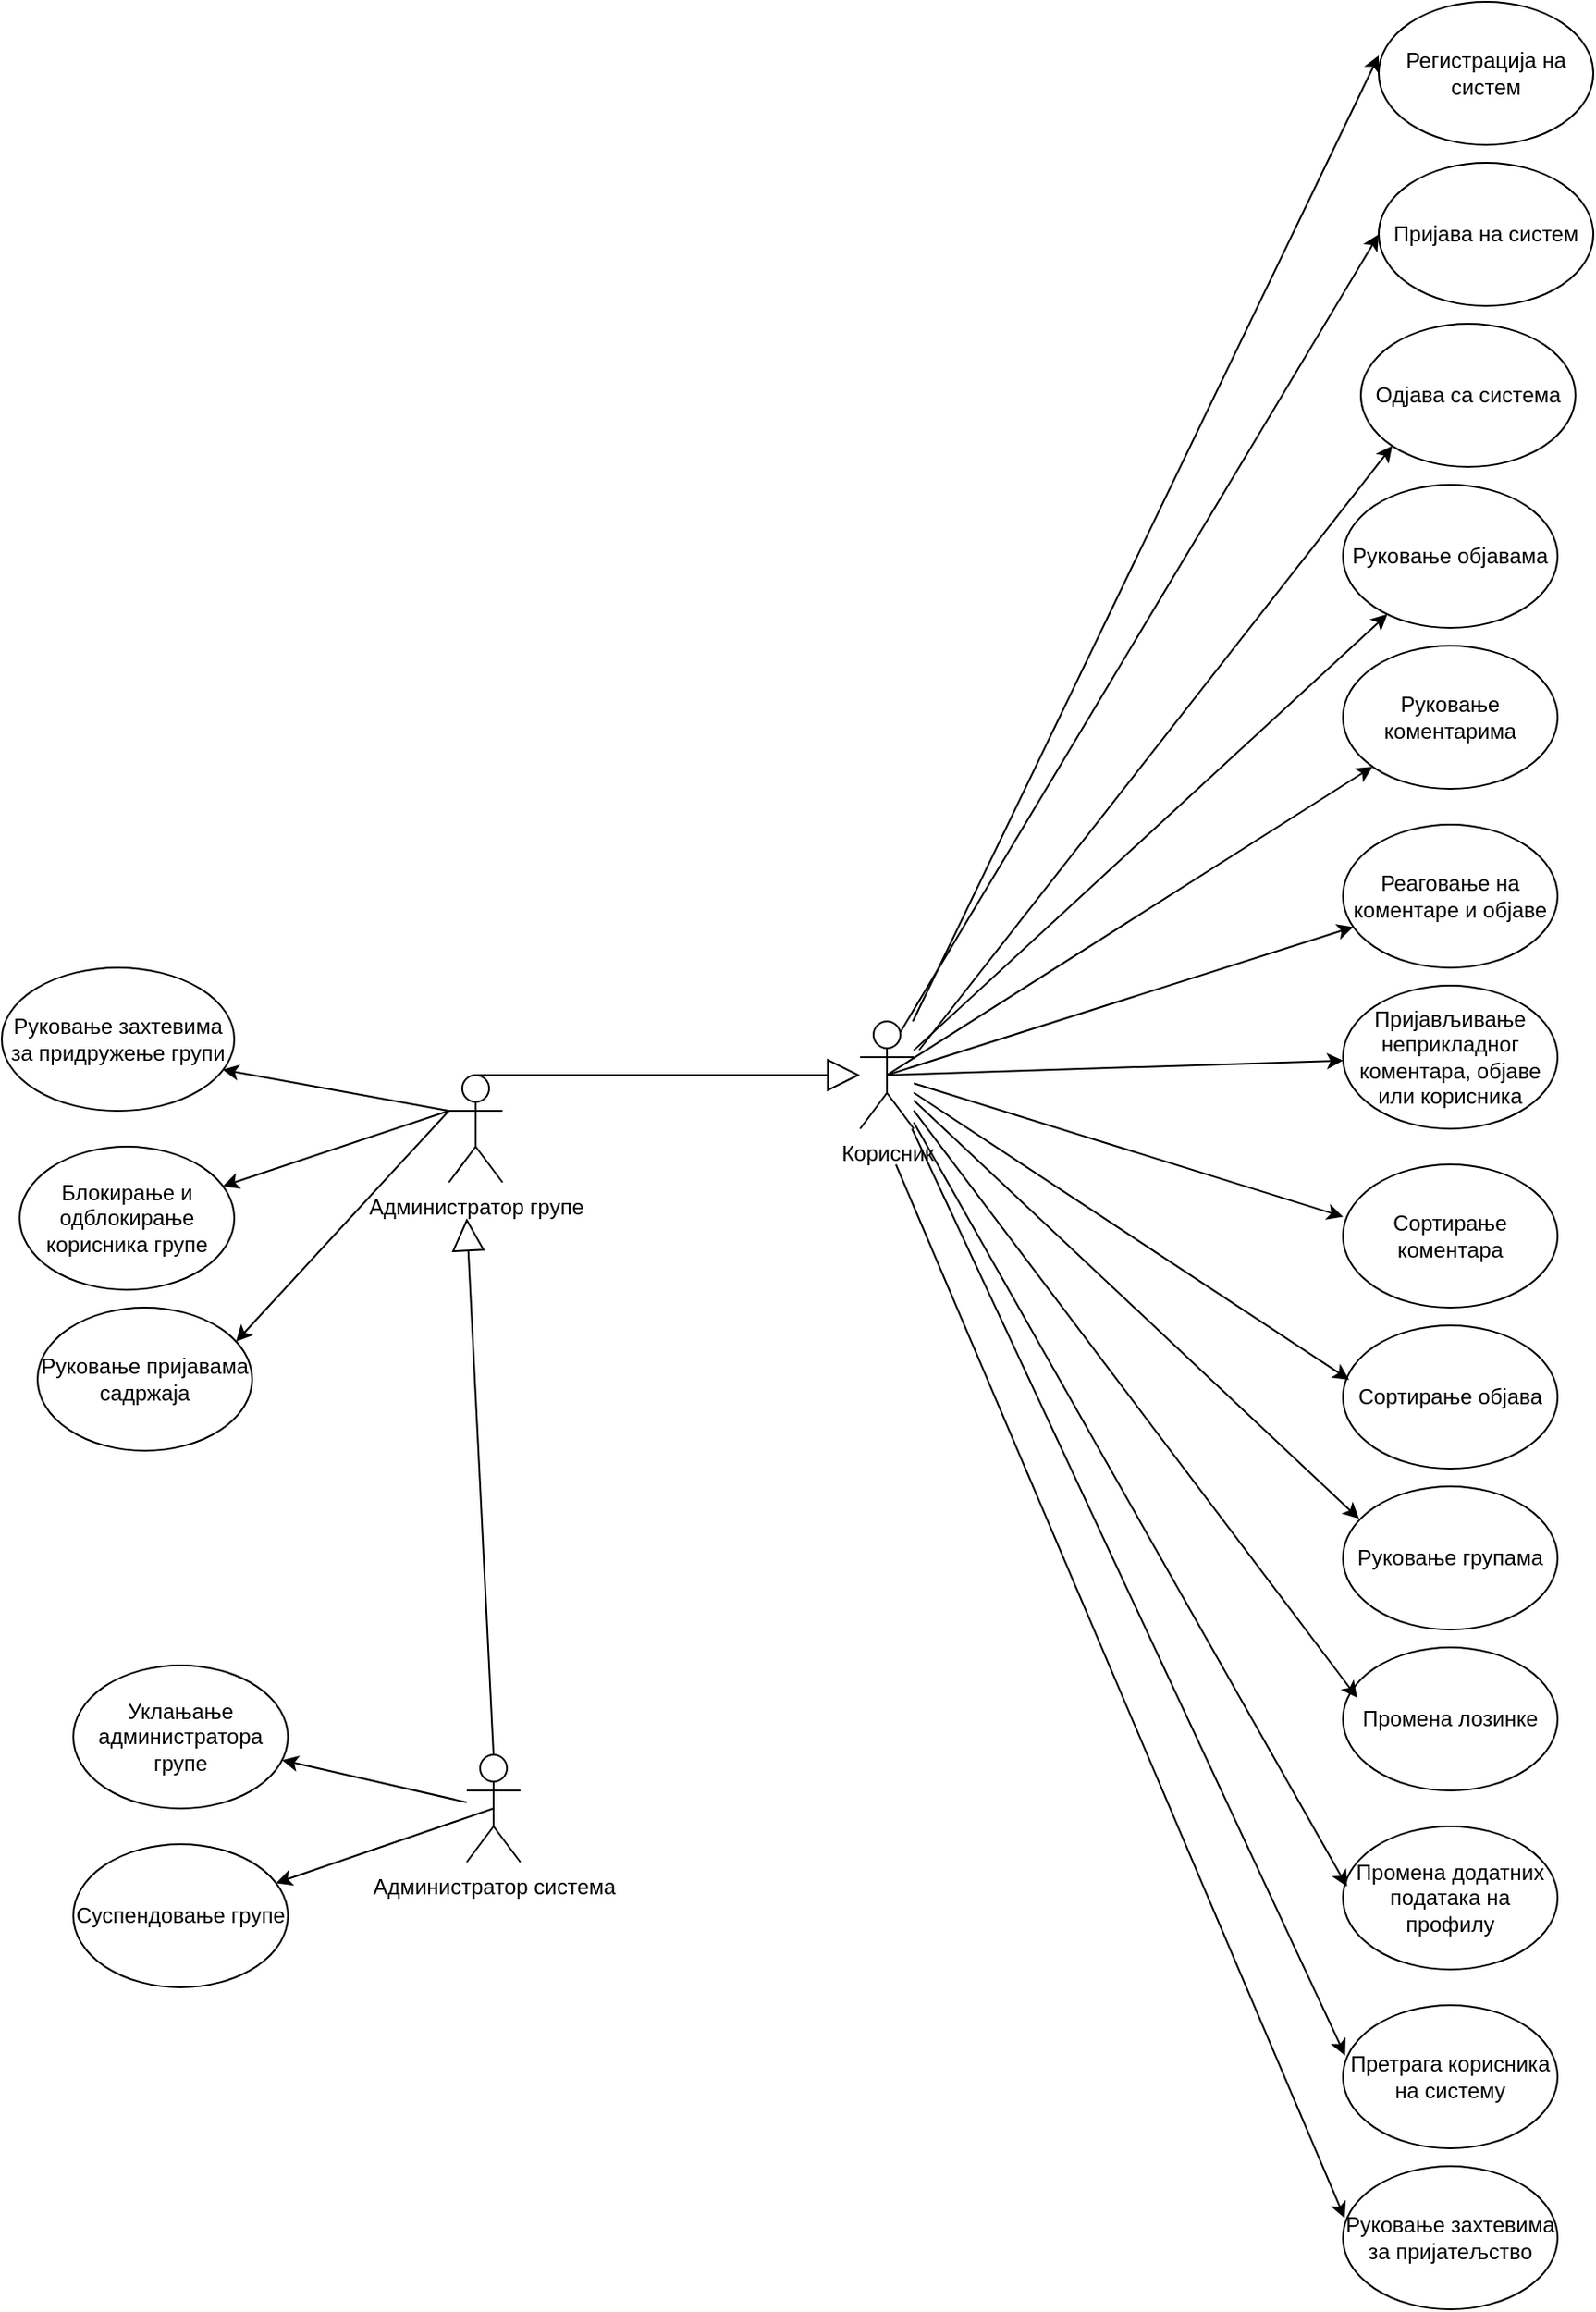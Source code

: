 <mxfile version="24.8.0">
  <diagram name="Page-1" id="PdNjgxHPFKyoVrIKfjA8">
    <mxGraphModel dx="1947" dy="1595" grid="1" gridSize="10" guides="1" tooltips="1" connect="1" arrows="1" fold="1" page="1" pageScale="1" pageWidth="827" pageHeight="1169" math="0" shadow="0">
      <root>
        <mxCell id="0" />
        <mxCell id="1" parent="0" />
        <mxCell id="dDY2uORBVwc9YDdYCcqZ-1" value="Корисник" style="shape=umlActor;verticalLabelPosition=bottom;verticalAlign=top;html=1;outlineConnect=0;" parent="1" vertex="1">
          <mxGeometry x="-90" y="510" width="30" height="60" as="geometry" />
        </mxCell>
        <mxCell id="dDY2uORBVwc9YDdYCcqZ-2" value="Администратор групе" style="shape=umlActor;verticalLabelPosition=bottom;verticalAlign=top;html=1;outlineConnect=0;" parent="1" vertex="1">
          <mxGeometry x="-320" y="540" width="30" height="60" as="geometry" />
        </mxCell>
        <mxCell id="dDY2uORBVwc9YDdYCcqZ-3" value="Администратор система" style="shape=umlActor;verticalLabelPosition=bottom;verticalAlign=top;html=1;outlineConnect=0;" parent="1" vertex="1">
          <mxGeometry x="-310" y="920" width="30" height="60" as="geometry" />
        </mxCell>
        <mxCell id="dDY2uORBVwc9YDdYCcqZ-4" value="Регистрација на систем" style="ellipse;whiteSpace=wrap;html=1;" parent="1" vertex="1">
          <mxGeometry x="200" y="-60" width="120" height="80" as="geometry" />
        </mxCell>
        <mxCell id="dDY2uORBVwc9YDdYCcqZ-5" value="Пријава на систем" style="ellipse;whiteSpace=wrap;html=1;" parent="1" vertex="1">
          <mxGeometry x="200" y="30" width="120" height="80" as="geometry" />
        </mxCell>
        <mxCell id="dDY2uORBVwc9YDdYCcqZ-6" value="Руковање објавама" style="ellipse;whiteSpace=wrap;html=1;" parent="1" vertex="1">
          <mxGeometry x="180" y="210" width="120" height="80" as="geometry" />
        </mxCell>
        <mxCell id="dDY2uORBVwc9YDdYCcqZ-7" value="Руковање коментарима" style="ellipse;whiteSpace=wrap;html=1;" parent="1" vertex="1">
          <mxGeometry x="180" y="300" width="120" height="80" as="geometry" />
        </mxCell>
        <mxCell id="dDY2uORBVwc9YDdYCcqZ-8" value="Реаговање на коментаре и објаве" style="ellipse;whiteSpace=wrap;html=1;" parent="1" vertex="1">
          <mxGeometry x="180" y="400" width="120" height="80" as="geometry" />
        </mxCell>
        <mxCell id="dDY2uORBVwc9YDdYCcqZ-9" value="Сортирање коментара" style="ellipse;whiteSpace=wrap;html=1;" parent="1" vertex="1">
          <mxGeometry x="180" y="590" width="120" height="80" as="geometry" />
        </mxCell>
        <mxCell id="dDY2uORBVwc9YDdYCcqZ-10" value="Сортирање објава" style="ellipse;whiteSpace=wrap;html=1;" parent="1" vertex="1">
          <mxGeometry x="180" y="680" width="120" height="80" as="geometry" />
        </mxCell>
        <mxCell id="dDY2uORBVwc9YDdYCcqZ-11" value="Руковање групама" style="ellipse;whiteSpace=wrap;html=1;" parent="1" vertex="1">
          <mxGeometry x="180" y="770" width="120" height="80" as="geometry" />
        </mxCell>
        <mxCell id="dDY2uORBVwc9YDdYCcqZ-12" value="Пријављивање неприкладног коментара, објаве или корисника" style="ellipse;whiteSpace=wrap;html=1;" parent="1" vertex="1">
          <mxGeometry x="180" y="490" width="120" height="80" as="geometry" />
        </mxCell>
        <mxCell id="dDY2uORBVwc9YDdYCcqZ-13" value="Промена лозинке" style="ellipse;whiteSpace=wrap;html=1;" parent="1" vertex="1">
          <mxGeometry x="180" y="860" width="120" height="80" as="geometry" />
        </mxCell>
        <mxCell id="dDY2uORBVwc9YDdYCcqZ-14" value="Промена додатних података на профилу" style="ellipse;whiteSpace=wrap;html=1;" parent="1" vertex="1">
          <mxGeometry x="180" y="960" width="120" height="80" as="geometry" />
        </mxCell>
        <mxCell id="dDY2uORBVwc9YDdYCcqZ-15" value="Претрага корисника на систему" style="ellipse;whiteSpace=wrap;html=1;" parent="1" vertex="1">
          <mxGeometry x="180" y="1060" width="120" height="80" as="geometry" />
        </mxCell>
        <mxCell id="dDY2uORBVwc9YDdYCcqZ-20" value="Блокирање и одблокирање корисника групе" style="ellipse;whiteSpace=wrap;html=1;" parent="1" vertex="1">
          <mxGeometry x="-560" y="580" width="120" height="80" as="geometry" />
        </mxCell>
        <mxCell id="dDY2uORBVwc9YDdYCcqZ-21" value="Руковање захтевима за придружење групи" style="ellipse;whiteSpace=wrap;html=1;" parent="1" vertex="1">
          <mxGeometry x="-570" y="480" width="130" height="80" as="geometry" />
        </mxCell>
        <mxCell id="dDY2uORBVwc9YDdYCcqZ-22" value="Уклањање администратора групе" style="ellipse;whiteSpace=wrap;html=1;" parent="1" vertex="1">
          <mxGeometry x="-530" y="870" width="120" height="80" as="geometry" />
        </mxCell>
        <mxCell id="dDY2uORBVwc9YDdYCcqZ-23" value="Суспендовање групе" style="ellipse;whiteSpace=wrap;html=1;" parent="1" vertex="1">
          <mxGeometry x="-530" y="970" width="120" height="80" as="geometry" />
        </mxCell>
        <mxCell id="BFCJw0vgwRp_o5VDYOCL-7" value="" style="endArrow=classic;html=1;rounded=0;entryX=0;entryY=0.375;entryDx=0;entryDy=0;entryPerimeter=0;" parent="1" source="dDY2uORBVwc9YDdYCcqZ-1" target="dDY2uORBVwc9YDdYCcqZ-4" edge="1">
          <mxGeometry width="50" height="50" relative="1" as="geometry">
            <mxPoint x="70" y="525" as="sourcePoint" />
            <mxPoint x="100" y="190" as="targetPoint" />
          </mxGeometry>
        </mxCell>
        <mxCell id="BFCJw0vgwRp_o5VDYOCL-8" value="" style="endArrow=classic;html=1;rounded=0;exitX=0.75;exitY=0.1;exitDx=0;exitDy=0;exitPerimeter=0;entryX=0;entryY=0.5;entryDx=0;entryDy=0;" parent="1" source="dDY2uORBVwc9YDdYCcqZ-1" target="dDY2uORBVwc9YDdYCcqZ-5" edge="1">
          <mxGeometry width="50" height="50" relative="1" as="geometry">
            <mxPoint x="30" y="510" as="sourcePoint" />
            <mxPoint x="90" y="390" as="targetPoint" />
          </mxGeometry>
        </mxCell>
        <mxCell id="BFCJw0vgwRp_o5VDYOCL-9" value="" style="endArrow=classic;html=1;rounded=0;" parent="1" source="dDY2uORBVwc9YDdYCcqZ-1" target="dDY2uORBVwc9YDdYCcqZ-6" edge="1">
          <mxGeometry width="50" height="50" relative="1" as="geometry">
            <mxPoint x="-57" y="526" as="sourcePoint" />
            <mxPoint x="190" y="160" as="targetPoint" />
          </mxGeometry>
        </mxCell>
        <mxCell id="BFCJw0vgwRp_o5VDYOCL-11" value="" style="endArrow=classic;html=1;rounded=0;exitX=0.5;exitY=0.5;exitDx=0;exitDy=0;exitPerimeter=0;" parent="1" source="dDY2uORBVwc9YDdYCcqZ-1" target="dDY2uORBVwc9YDdYCcqZ-7" edge="1">
          <mxGeometry width="50" height="50" relative="1" as="geometry">
            <mxPoint x="-50" y="536" as="sourcePoint" />
            <mxPoint x="215" y="292" as="targetPoint" />
          </mxGeometry>
        </mxCell>
        <mxCell id="BFCJw0vgwRp_o5VDYOCL-12" value="" style="endArrow=classic;html=1;rounded=0;exitX=0.5;exitY=0.5;exitDx=0;exitDy=0;exitPerimeter=0;" parent="1" source="dDY2uORBVwc9YDdYCcqZ-1" target="dDY2uORBVwc9YDdYCcqZ-8" edge="1">
          <mxGeometry width="50" height="50" relative="1" as="geometry">
            <mxPoint x="-65" y="550" as="sourcePoint" />
            <mxPoint x="207" y="378" as="targetPoint" />
          </mxGeometry>
        </mxCell>
        <mxCell id="BFCJw0vgwRp_o5VDYOCL-13" value="" style="endArrow=classic;html=1;rounded=0;exitX=0.5;exitY=0.5;exitDx=0;exitDy=0;exitPerimeter=0;" parent="1" source="dDY2uORBVwc9YDdYCcqZ-1" target="dDY2uORBVwc9YDdYCcqZ-12" edge="1">
          <mxGeometry width="50" height="50" relative="1" as="geometry">
            <mxPoint x="-65" y="550" as="sourcePoint" />
            <mxPoint x="196" y="467" as="targetPoint" />
          </mxGeometry>
        </mxCell>
        <mxCell id="BFCJw0vgwRp_o5VDYOCL-14" value="" style="endArrow=classic;html=1;rounded=0;entryX=0.001;entryY=0.365;entryDx=0;entryDy=0;entryPerimeter=0;" parent="1" source="dDY2uORBVwc9YDdYCcqZ-1" target="dDY2uORBVwc9YDdYCcqZ-9" edge="1">
          <mxGeometry width="50" height="50" relative="1" as="geometry">
            <mxPoint x="-65" y="550" as="sourcePoint" />
            <mxPoint x="190" y="542" as="targetPoint" />
          </mxGeometry>
        </mxCell>
        <mxCell id="BFCJw0vgwRp_o5VDYOCL-15" value="" style="endArrow=classic;html=1;rounded=0;entryX=0.029;entryY=0.379;entryDx=0;entryDy=0;entryPerimeter=0;" parent="1" source="dDY2uORBVwc9YDdYCcqZ-1" target="dDY2uORBVwc9YDdYCcqZ-10" edge="1">
          <mxGeometry width="50" height="50" relative="1" as="geometry">
            <mxPoint x="-50" y="555" as="sourcePoint" />
            <mxPoint x="190" y="629" as="targetPoint" />
          </mxGeometry>
        </mxCell>
        <mxCell id="BFCJw0vgwRp_o5VDYOCL-16" value="" style="endArrow=classic;html=1;rounded=0;entryX=0.075;entryY=0.226;entryDx=0;entryDy=0;entryPerimeter=0;" parent="1" source="dDY2uORBVwc9YDdYCcqZ-1" target="dDY2uORBVwc9YDdYCcqZ-11" edge="1">
          <mxGeometry width="50" height="50" relative="1" as="geometry">
            <mxPoint x="-50" y="560" as="sourcePoint" />
            <mxPoint x="193" y="720" as="targetPoint" />
          </mxGeometry>
        </mxCell>
        <mxCell id="BFCJw0vgwRp_o5VDYOCL-17" value="" style="endArrow=classic;html=1;rounded=0;entryX=0.066;entryY=0.351;entryDx=0;entryDy=0;entryPerimeter=0;" parent="1" source="dDY2uORBVwc9YDdYCcqZ-1" target="dDY2uORBVwc9YDdYCcqZ-13" edge="1">
          <mxGeometry width="50" height="50" relative="1" as="geometry">
            <mxPoint x="-50" y="564" as="sourcePoint" />
            <mxPoint x="199" y="798" as="targetPoint" />
          </mxGeometry>
        </mxCell>
        <mxCell id="BFCJw0vgwRp_o5VDYOCL-18" value="" style="endArrow=classic;html=1;rounded=0;entryX=0.019;entryY=0.421;entryDx=0;entryDy=0;entryPerimeter=0;" parent="1" source="dDY2uORBVwc9YDdYCcqZ-1" target="dDY2uORBVwc9YDdYCcqZ-14" edge="1">
          <mxGeometry width="50" height="50" relative="1" as="geometry">
            <mxPoint x="-50" y="570" as="sourcePoint" />
            <mxPoint x="198" y="898" as="targetPoint" />
          </mxGeometry>
        </mxCell>
        <mxCell id="BFCJw0vgwRp_o5VDYOCL-19" value="" style="endArrow=classic;html=1;rounded=0;entryX=0.01;entryY=0.351;entryDx=0;entryDy=0;entryPerimeter=0;" parent="1" target="dDY2uORBVwc9YDdYCcqZ-15" edge="1" source="dDY2uORBVwc9YDdYCcqZ-1">
          <mxGeometry width="50" height="50" relative="1" as="geometry">
            <mxPoint x="-80" y="590" as="sourcePoint" />
            <mxPoint x="192" y="1004" as="targetPoint" />
          </mxGeometry>
        </mxCell>
        <mxCell id="BFCJw0vgwRp_o5VDYOCL-20" value="" style="endArrow=classic;html=1;rounded=0;entryX=0.95;entryY=0.712;entryDx=0;entryDy=0;entryPerimeter=0;" parent="1" target="dDY2uORBVwc9YDdYCcqZ-21" edge="1">
          <mxGeometry width="50" height="50" relative="1" as="geometry">
            <mxPoint x="-320" y="560" as="sourcePoint" />
            <mxPoint x="-520" y="600" as="targetPoint" />
          </mxGeometry>
        </mxCell>
        <mxCell id="BFCJw0vgwRp_o5VDYOCL-21" value="" style="endArrow=classic;html=1;rounded=0;" parent="1" target="dDY2uORBVwc9YDdYCcqZ-20" edge="1">
          <mxGeometry width="50" height="50" relative="1" as="geometry">
            <mxPoint x="-320" y="560" as="sourcePoint" />
            <mxPoint x="-436" y="547" as="targetPoint" />
          </mxGeometry>
        </mxCell>
        <mxCell id="BFCJw0vgwRp_o5VDYOCL-22" value="" style="endArrow=classic;html=1;rounded=0;" parent="1" source="dDY2uORBVwc9YDdYCcqZ-3" target="dDY2uORBVwc9YDdYCcqZ-22" edge="1">
          <mxGeometry width="50" height="50" relative="1" as="geometry">
            <mxPoint x="-290" y="840" as="sourcePoint" />
            <mxPoint x="-414" y="872" as="targetPoint" />
          </mxGeometry>
        </mxCell>
        <mxCell id="BFCJw0vgwRp_o5VDYOCL-23" value="" style="endArrow=classic;html=1;rounded=0;exitX=0.5;exitY=0.5;exitDx=0;exitDy=0;exitPerimeter=0;" parent="1" source="dDY2uORBVwc9YDdYCcqZ-3" target="dDY2uORBVwc9YDdYCcqZ-23" edge="1">
          <mxGeometry width="50" height="50" relative="1" as="geometry">
            <mxPoint x="-300" y="957" as="sourcePoint" />
            <mxPoint x="-403" y="933" as="targetPoint" />
          </mxGeometry>
        </mxCell>
        <mxCell id="yx1fIxPnvSlbgC4hpB2q-2" value="" style="endArrow=block;endSize=16;endFill=0;html=1;rounded=0;exitX=0.5;exitY=0;exitDx=0;exitDy=0;exitPerimeter=0;" edge="1" parent="1" source="dDY2uORBVwc9YDdYCcqZ-2" target="dDY2uORBVwc9YDdYCcqZ-1">
          <mxGeometry width="160" relative="1" as="geometry">
            <mxPoint x="-670" y="350" as="sourcePoint" />
            <mxPoint x="-510" y="350" as="targetPoint" />
          </mxGeometry>
        </mxCell>
        <mxCell id="yx1fIxPnvSlbgC4hpB2q-3" value="" style="endArrow=block;endSize=16;endFill=0;html=1;rounded=0;exitX=0.5;exitY=0;exitDx=0;exitDy=0;exitPerimeter=0;" edge="1" parent="1" source="dDY2uORBVwc9YDdYCcqZ-3">
          <mxGeometry width="160" relative="1" as="geometry">
            <mxPoint x="-430" y="820" as="sourcePoint" />
            <mxPoint x="-310" y="620" as="targetPoint" />
          </mxGeometry>
        </mxCell>
        <mxCell id="yx1fIxPnvSlbgC4hpB2q-4" value="Oдјава са система" style="ellipse;whiteSpace=wrap;html=1;" vertex="1" parent="1">
          <mxGeometry x="190" y="120" width="120" height="80" as="geometry" />
        </mxCell>
        <mxCell id="yx1fIxPnvSlbgC4hpB2q-5" value="" style="endArrow=classic;html=1;rounded=0;exitX=0.75;exitY=0.1;exitDx=0;exitDy=0;exitPerimeter=0;entryX=0;entryY=1;entryDx=0;entryDy=0;" edge="1" parent="1" target="yx1fIxPnvSlbgC4hpB2q-4">
          <mxGeometry width="50" height="50" relative="1" as="geometry">
            <mxPoint x="-57" y="526" as="sourcePoint" />
            <mxPoint x="210" y="80" as="targetPoint" />
          </mxGeometry>
        </mxCell>
        <mxCell id="yx1fIxPnvSlbgC4hpB2q-6" value="Руковање захтевима за пријатељство" style="ellipse;whiteSpace=wrap;html=1;" vertex="1" parent="1">
          <mxGeometry x="180" y="1150" width="120" height="80" as="geometry" />
        </mxCell>
        <mxCell id="yx1fIxPnvSlbgC4hpB2q-7" value="" style="endArrow=classic;html=1;rounded=0;entryX=0.008;entryY=0.363;entryDx=0;entryDy=0;entryPerimeter=0;" edge="1" parent="1" target="yx1fIxPnvSlbgC4hpB2q-6">
          <mxGeometry width="50" height="50" relative="1" as="geometry">
            <mxPoint x="-70" y="590" as="sourcePoint" />
            <mxPoint x="191" y="1098" as="targetPoint" />
          </mxGeometry>
        </mxCell>
        <mxCell id="yx1fIxPnvSlbgC4hpB2q-8" value="Руковање пријавама садржаја" style="ellipse;whiteSpace=wrap;html=1;" vertex="1" parent="1">
          <mxGeometry x="-550" y="670" width="120" height="80" as="geometry" />
        </mxCell>
        <mxCell id="yx1fIxPnvSlbgC4hpB2q-9" value="" style="endArrow=classic;html=1;rounded=0;entryX=0.925;entryY=0.238;entryDx=0;entryDy=0;entryPerimeter=0;exitX=0;exitY=0.333;exitDx=0;exitDy=0;exitPerimeter=0;" edge="1" parent="1" source="dDY2uORBVwc9YDdYCcqZ-2" target="yx1fIxPnvSlbgC4hpB2q-8">
          <mxGeometry width="50" height="50" relative="1" as="geometry">
            <mxPoint x="-320" y="570" as="sourcePoint" />
            <mxPoint x="-434" y="616" as="targetPoint" />
          </mxGeometry>
        </mxCell>
      </root>
    </mxGraphModel>
  </diagram>
</mxfile>
